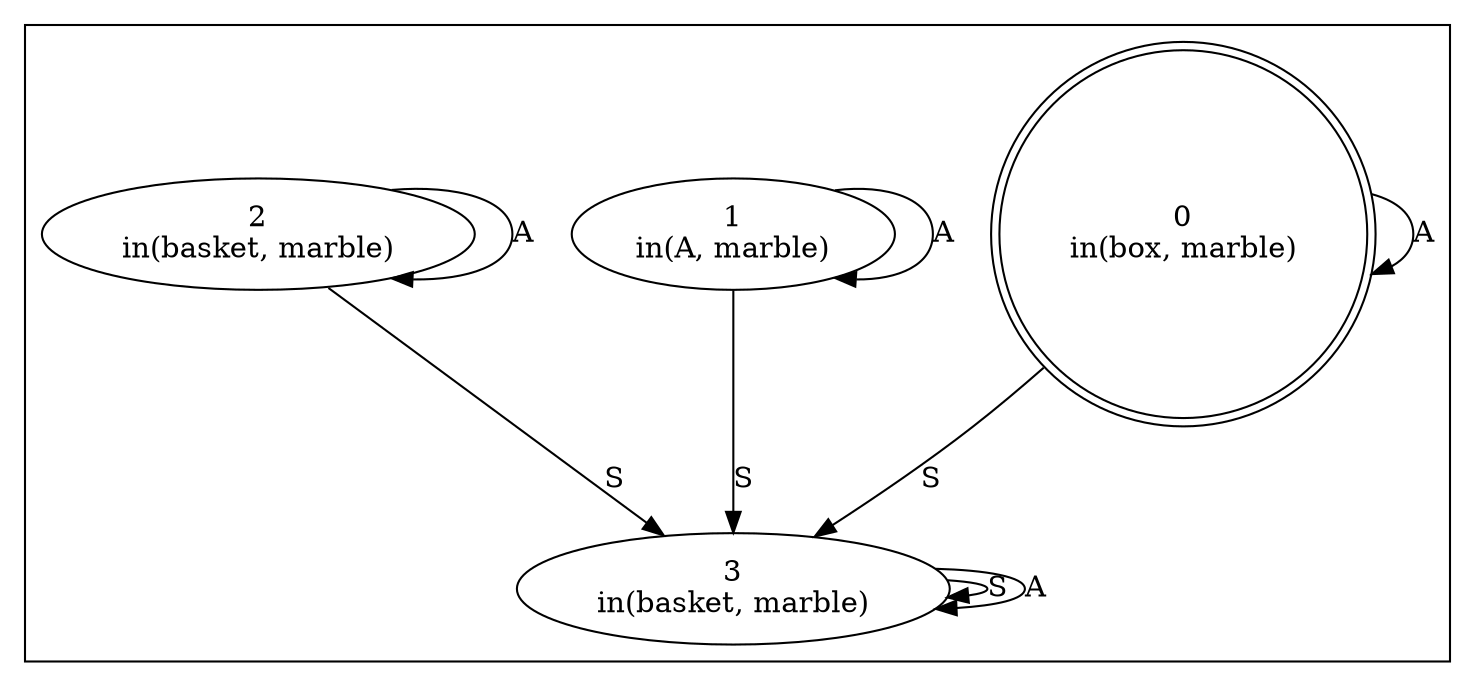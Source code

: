 digraph {subgraph cluster_0 {s00 [label="0
in(box, marble)", shape=doublecircle];
s01 [label="1
in(A, marble)"];
s02 [label="2
in(basket, marble)"];
s03 [label="3
in(basket, marble)"];
s00 -> s03[label="S"];
s01 -> s03[label="S"];
s02 -> s03[label="S"];
s03 -> s03[label="S"];
s00 -> s00[label="A"];
s01 -> s01[label="A"];
s02 -> s02[label="A"];
s03 -> s03[label="A"];
}}